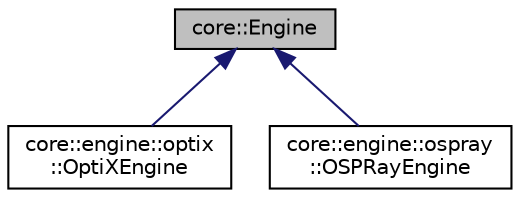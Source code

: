 digraph "core::Engine"
{
 // LATEX_PDF_SIZE
  edge [fontname="Helvetica",fontsize="10",labelfontname="Helvetica",labelfontsize="10"];
  node [fontname="Helvetica",fontsize="10",shape=record];
  Node1 [label="core::Engine",height=0.2,width=0.4,color="black", fillcolor="grey75", style="filled", fontcolor="black",tooltip="Provides an abstract implementation of a ray-tracing engine."];
  Node1 -> Node2 [dir="back",color="midnightblue",fontsize="10",style="solid",fontname="Helvetica"];
  Node2 [label="core::engine::optix\l::OptiXEngine",height=0.2,width=0.4,color="black", fillcolor="white", style="filled",URL="$d7/d7f/classcore_1_1engine_1_1optix_1_1OptiXEngine.html",tooltip=" "];
  Node1 -> Node3 [dir="back",color="midnightblue",fontsize="10",style="solid",fontname="Helvetica"];
  Node3 [label="core::engine::ospray\l::OSPRayEngine",height=0.2,width=0.4,color="black", fillcolor="white", style="filled",URL="$d3/d21/classcore_1_1engine_1_1ospray_1_1OSPRayEngine.html",tooltip=" "];
}

